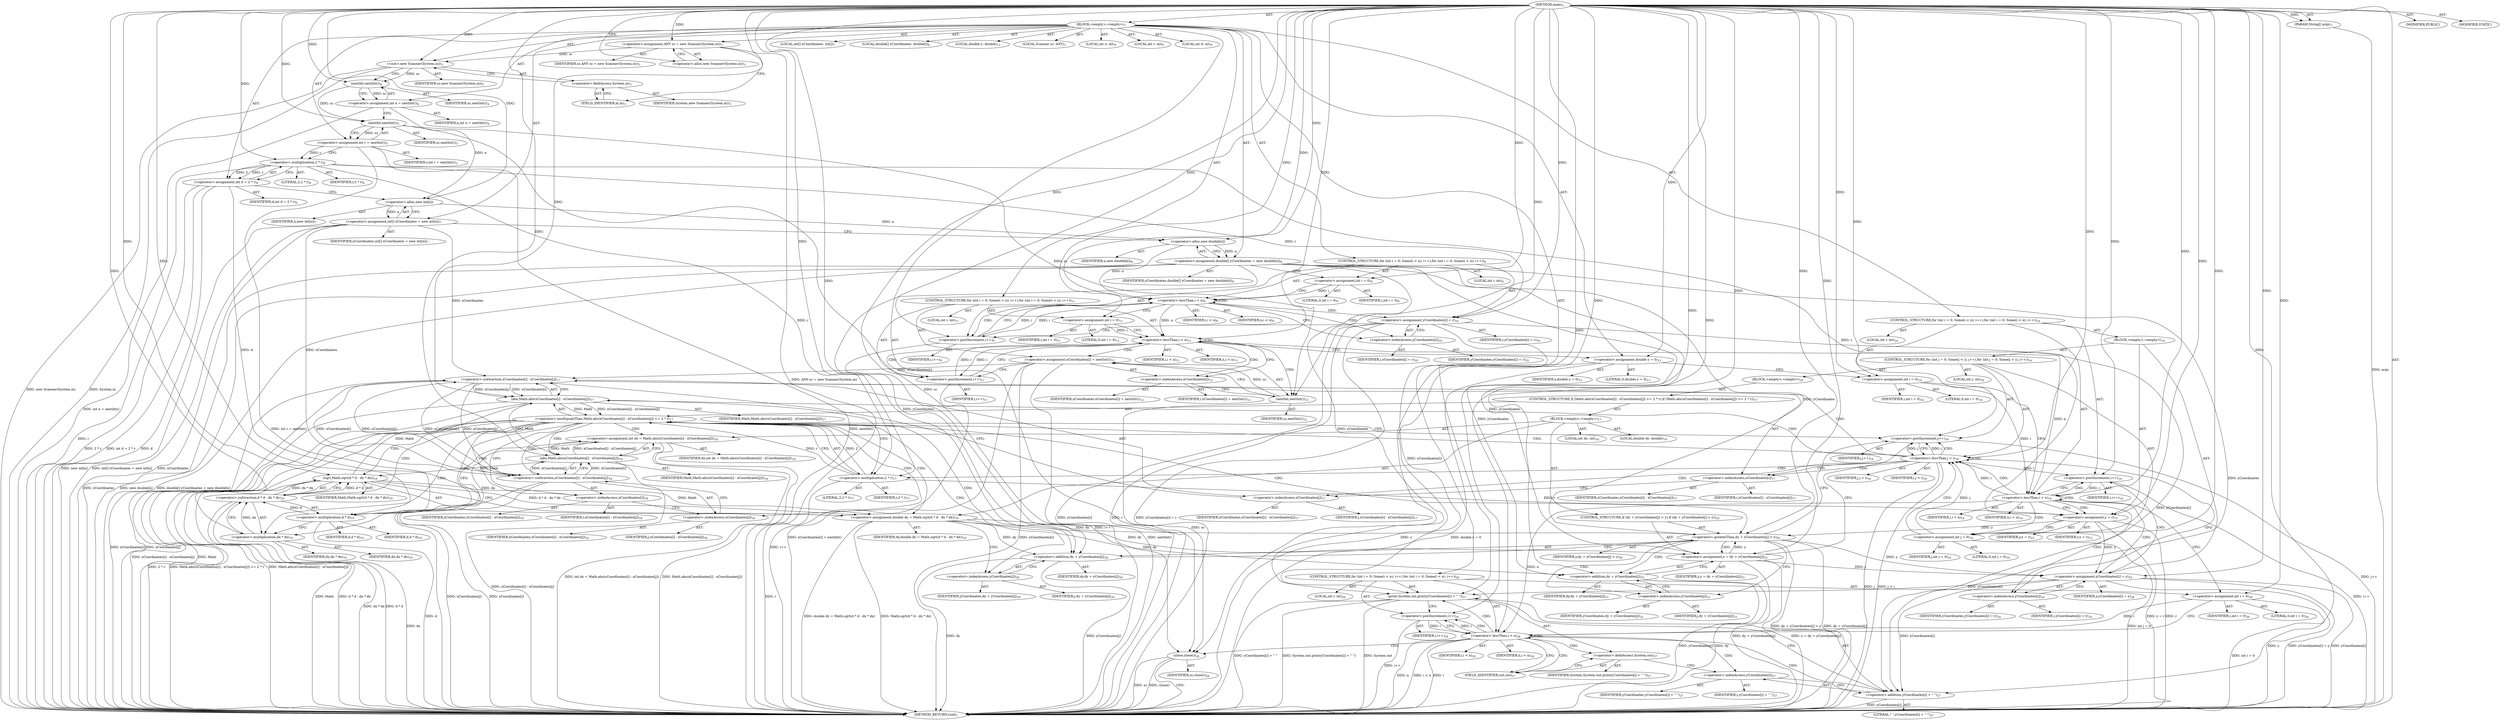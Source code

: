 digraph "main" {  
"19" [label = <(METHOD,main)<SUB>1</SUB>> ]
"20" [label = <(PARAM,String[] args)<SUB>1</SUB>> ]
"21" [label = <(BLOCK,&lt;empty&gt;,&lt;empty&gt;)<SUB>1</SUB>> ]
"4" [label = <(LOCAL,Scanner sc: ANY)<SUB>3</SUB>> ]
"22" [label = <(&lt;operator&gt;.assignment,ANY sc = new Scanner(System.in))<SUB>3</SUB>> ]
"23" [label = <(IDENTIFIER,sc,ANY sc = new Scanner(System.in))<SUB>3</SUB>> ]
"24" [label = <(&lt;operator&gt;.alloc,new Scanner(System.in))<SUB>3</SUB>> ]
"25" [label = <(&lt;init&gt;,new Scanner(System.in))<SUB>3</SUB>> ]
"3" [label = <(IDENTIFIER,sc,new Scanner(System.in))<SUB>3</SUB>> ]
"26" [label = <(&lt;operator&gt;.fieldAccess,System.in)<SUB>3</SUB>> ]
"27" [label = <(IDENTIFIER,System,new Scanner(System.in))<SUB>3</SUB>> ]
"28" [label = <(FIELD_IDENTIFIER,in,in)<SUB>3</SUB>> ]
"29" [label = <(LOCAL,int n: int)<SUB>4</SUB>> ]
"30" [label = <(&lt;operator&gt;.assignment,int n = nextInt())<SUB>4</SUB>> ]
"31" [label = <(IDENTIFIER,n,int n = nextInt())<SUB>4</SUB>> ]
"32" [label = <(nextInt,nextInt())<SUB>4</SUB>> ]
"33" [label = <(IDENTIFIER,sc,nextInt())<SUB>4</SUB>> ]
"34" [label = <(LOCAL,int r: int)<SUB>5</SUB>> ]
"35" [label = <(&lt;operator&gt;.assignment,int r = nextInt())<SUB>5</SUB>> ]
"36" [label = <(IDENTIFIER,r,int r = nextInt())<SUB>5</SUB>> ]
"37" [label = <(nextInt,nextInt())<SUB>5</SUB>> ]
"38" [label = <(IDENTIFIER,sc,nextInt())<SUB>5</SUB>> ]
"39" [label = <(LOCAL,int d: int)<SUB>6</SUB>> ]
"40" [label = <(&lt;operator&gt;.assignment,int d = 2 * r)<SUB>6</SUB>> ]
"41" [label = <(IDENTIFIER,d,int d = 2 * r)<SUB>6</SUB>> ]
"42" [label = <(&lt;operator&gt;.multiplication,2 * r)<SUB>6</SUB>> ]
"43" [label = <(LITERAL,2,2 * r)<SUB>6</SUB>> ]
"44" [label = <(IDENTIFIER,r,2 * r)<SUB>6</SUB>> ]
"45" [label = <(LOCAL,int[] xCoordinates: int[])<SUB>7</SUB>> ]
"46" [label = <(&lt;operator&gt;.assignment,int[] xCoordinates = new int[n])<SUB>7</SUB>> ]
"47" [label = <(IDENTIFIER,xCoordinates,int[] xCoordinates = new int[n])<SUB>7</SUB>> ]
"48" [label = <(&lt;operator&gt;.alloc,new int[n])> ]
"49" [label = <(IDENTIFIER,n,new int[n])<SUB>7</SUB>> ]
"50" [label = <(LOCAL,double[] yCoordinates: double[])<SUB>8</SUB>> ]
"51" [label = <(&lt;operator&gt;.assignment,double[] yCoordinates = new double[n])<SUB>8</SUB>> ]
"52" [label = <(IDENTIFIER,yCoordinates,double[] yCoordinates = new double[n])<SUB>8</SUB>> ]
"53" [label = <(&lt;operator&gt;.alloc,new double[n])> ]
"54" [label = <(IDENTIFIER,n,new double[n])<SUB>8</SUB>> ]
"55" [label = <(CONTROL_STRUCTURE,for (int i = 0; Some(i &lt; n); i++),for (int i = 0; Some(i &lt; n); i++))<SUB>9</SUB>> ]
"56" [label = <(LOCAL,int i: int)<SUB>9</SUB>> ]
"57" [label = <(&lt;operator&gt;.assignment,int i = 0)<SUB>9</SUB>> ]
"58" [label = <(IDENTIFIER,i,int i = 0)<SUB>9</SUB>> ]
"59" [label = <(LITERAL,0,int i = 0)<SUB>9</SUB>> ]
"60" [label = <(&lt;operator&gt;.lessThan,i &lt; n)<SUB>9</SUB>> ]
"61" [label = <(IDENTIFIER,i,i &lt; n)<SUB>9</SUB>> ]
"62" [label = <(IDENTIFIER,n,i &lt; n)<SUB>9</SUB>> ]
"63" [label = <(&lt;operator&gt;.postIncrement,i++)<SUB>9</SUB>> ]
"64" [label = <(IDENTIFIER,i,i++)<SUB>9</SUB>> ]
"65" [label = <(&lt;operator&gt;.assignment,yCoordinates[i] = r)<SUB>10</SUB>> ]
"66" [label = <(&lt;operator&gt;.indexAccess,yCoordinates[i])<SUB>10</SUB>> ]
"67" [label = <(IDENTIFIER,yCoordinates,yCoordinates[i] = r)<SUB>10</SUB>> ]
"68" [label = <(IDENTIFIER,i,yCoordinates[i] = r)<SUB>10</SUB>> ]
"69" [label = <(IDENTIFIER,r,yCoordinates[i] = r)<SUB>10</SUB>> ]
"70" [label = <(CONTROL_STRUCTURE,for (int i = 0; Some(i &lt; n); i++),for (int i = 0; Some(i &lt; n); i++))<SUB>11</SUB>> ]
"71" [label = <(LOCAL,int i: int)<SUB>11</SUB>> ]
"72" [label = <(&lt;operator&gt;.assignment,int i = 0)<SUB>11</SUB>> ]
"73" [label = <(IDENTIFIER,i,int i = 0)<SUB>11</SUB>> ]
"74" [label = <(LITERAL,0,int i = 0)<SUB>11</SUB>> ]
"75" [label = <(&lt;operator&gt;.lessThan,i &lt; n)<SUB>11</SUB>> ]
"76" [label = <(IDENTIFIER,i,i &lt; n)<SUB>11</SUB>> ]
"77" [label = <(IDENTIFIER,n,i &lt; n)<SUB>11</SUB>> ]
"78" [label = <(&lt;operator&gt;.postIncrement,i++)<SUB>11</SUB>> ]
"79" [label = <(IDENTIFIER,i,i++)<SUB>11</SUB>> ]
"80" [label = <(&lt;operator&gt;.assignment,xCoordinates[i] = nextInt())<SUB>12</SUB>> ]
"81" [label = <(&lt;operator&gt;.indexAccess,xCoordinates[i])<SUB>12</SUB>> ]
"82" [label = <(IDENTIFIER,xCoordinates,xCoordinates[i] = nextInt())<SUB>12</SUB>> ]
"83" [label = <(IDENTIFIER,i,xCoordinates[i] = nextInt())<SUB>12</SUB>> ]
"84" [label = <(nextInt,nextInt())<SUB>12</SUB>> ]
"85" [label = <(IDENTIFIER,sc,nextInt())<SUB>12</SUB>> ]
"86" [label = <(LOCAL,double y: double)<SUB>13</SUB>> ]
"87" [label = <(&lt;operator&gt;.assignment,double y = 0)<SUB>13</SUB>> ]
"88" [label = <(IDENTIFIER,y,double y = 0)<SUB>13</SUB>> ]
"89" [label = <(LITERAL,0,double y = 0)<SUB>13</SUB>> ]
"90" [label = <(CONTROL_STRUCTURE,for (int i = 0; Some(i &lt; n); i++),for (int i = 0; Some(i &lt; n); i++))<SUB>14</SUB>> ]
"91" [label = <(LOCAL,int i: int)<SUB>14</SUB>> ]
"92" [label = <(&lt;operator&gt;.assignment,int i = 0)<SUB>14</SUB>> ]
"93" [label = <(IDENTIFIER,i,int i = 0)<SUB>14</SUB>> ]
"94" [label = <(LITERAL,0,int i = 0)<SUB>14</SUB>> ]
"95" [label = <(&lt;operator&gt;.lessThan,i &lt; n)<SUB>14</SUB>> ]
"96" [label = <(IDENTIFIER,i,i &lt; n)<SUB>14</SUB>> ]
"97" [label = <(IDENTIFIER,n,i &lt; n)<SUB>14</SUB>> ]
"98" [label = <(&lt;operator&gt;.postIncrement,i++)<SUB>14</SUB>> ]
"99" [label = <(IDENTIFIER,i,i++)<SUB>14</SUB>> ]
"100" [label = <(BLOCK,&lt;empty&gt;,&lt;empty&gt;)<SUB>14</SUB>> ]
"101" [label = <(&lt;operator&gt;.assignment,y = r)<SUB>15</SUB>> ]
"102" [label = <(IDENTIFIER,y,y = r)<SUB>15</SUB>> ]
"103" [label = <(IDENTIFIER,r,y = r)<SUB>15</SUB>> ]
"104" [label = <(CONTROL_STRUCTURE,for (int j = 0; Some(j &lt; i); j++),for (int j = 0; Some(j &lt; i); j++))<SUB>16</SUB>> ]
"105" [label = <(LOCAL,int j: int)<SUB>16</SUB>> ]
"106" [label = <(&lt;operator&gt;.assignment,int j = 0)<SUB>16</SUB>> ]
"107" [label = <(IDENTIFIER,j,int j = 0)<SUB>16</SUB>> ]
"108" [label = <(LITERAL,0,int j = 0)<SUB>16</SUB>> ]
"109" [label = <(&lt;operator&gt;.lessThan,j &lt; i)<SUB>16</SUB>> ]
"110" [label = <(IDENTIFIER,j,j &lt; i)<SUB>16</SUB>> ]
"111" [label = <(IDENTIFIER,i,j &lt; i)<SUB>16</SUB>> ]
"112" [label = <(&lt;operator&gt;.postIncrement,j++)<SUB>16</SUB>> ]
"113" [label = <(IDENTIFIER,j,j++)<SUB>16</SUB>> ]
"114" [label = <(BLOCK,&lt;empty&gt;,&lt;empty&gt;)<SUB>16</SUB>> ]
"115" [label = <(CONTROL_STRUCTURE,if (Math.abs(xCoordinates[i] - xCoordinates[j]) &lt;= 2 * r),if (Math.abs(xCoordinates[i] - xCoordinates[j]) &lt;= 2 * r))<SUB>17</SUB>> ]
"116" [label = <(&lt;operator&gt;.lessEqualsThan,Math.abs(xCoordinates[i] - xCoordinates[j]) &lt;= 2 * r)<SUB>17</SUB>> ]
"117" [label = <(abs,Math.abs(xCoordinates[i] - xCoordinates[j]))<SUB>17</SUB>> ]
"118" [label = <(IDENTIFIER,Math,Math.abs(xCoordinates[i] - xCoordinates[j]))<SUB>17</SUB>> ]
"119" [label = <(&lt;operator&gt;.subtraction,xCoordinates[i] - xCoordinates[j])<SUB>17</SUB>> ]
"120" [label = <(&lt;operator&gt;.indexAccess,xCoordinates[i])<SUB>17</SUB>> ]
"121" [label = <(IDENTIFIER,xCoordinates,xCoordinates[i] - xCoordinates[j])<SUB>17</SUB>> ]
"122" [label = <(IDENTIFIER,i,xCoordinates[i] - xCoordinates[j])<SUB>17</SUB>> ]
"123" [label = <(&lt;operator&gt;.indexAccess,xCoordinates[j])<SUB>17</SUB>> ]
"124" [label = <(IDENTIFIER,xCoordinates,xCoordinates[i] - xCoordinates[j])<SUB>17</SUB>> ]
"125" [label = <(IDENTIFIER,j,xCoordinates[i] - xCoordinates[j])<SUB>17</SUB>> ]
"126" [label = <(&lt;operator&gt;.multiplication,2 * r)<SUB>17</SUB>> ]
"127" [label = <(LITERAL,2,2 * r)<SUB>17</SUB>> ]
"128" [label = <(IDENTIFIER,r,2 * r)<SUB>17</SUB>> ]
"129" [label = <(BLOCK,&lt;empty&gt;,&lt;empty&gt;)<SUB>17</SUB>> ]
"130" [label = <(LOCAL,int dx: int)<SUB>18</SUB>> ]
"131" [label = <(&lt;operator&gt;.assignment,int dx = Math.abs(xCoordinates[i] - xCoordinates[j]))<SUB>18</SUB>> ]
"132" [label = <(IDENTIFIER,dx,int dx = Math.abs(xCoordinates[i] - xCoordinates[j]))<SUB>18</SUB>> ]
"133" [label = <(abs,Math.abs(xCoordinates[i] - xCoordinates[j]))<SUB>18</SUB>> ]
"134" [label = <(IDENTIFIER,Math,Math.abs(xCoordinates[i] - xCoordinates[j]))<SUB>18</SUB>> ]
"135" [label = <(&lt;operator&gt;.subtraction,xCoordinates[i] - xCoordinates[j])<SUB>18</SUB>> ]
"136" [label = <(&lt;operator&gt;.indexAccess,xCoordinates[i])<SUB>18</SUB>> ]
"137" [label = <(IDENTIFIER,xCoordinates,xCoordinates[i] - xCoordinates[j])<SUB>18</SUB>> ]
"138" [label = <(IDENTIFIER,i,xCoordinates[i] - xCoordinates[j])<SUB>18</SUB>> ]
"139" [label = <(&lt;operator&gt;.indexAccess,xCoordinates[j])<SUB>18</SUB>> ]
"140" [label = <(IDENTIFIER,xCoordinates,xCoordinates[i] - xCoordinates[j])<SUB>18</SUB>> ]
"141" [label = <(IDENTIFIER,j,xCoordinates[i] - xCoordinates[j])<SUB>18</SUB>> ]
"142" [label = <(LOCAL,double dy: double)<SUB>19</SUB>> ]
"143" [label = <(&lt;operator&gt;.assignment,double dy = Math.sqrt(d * d - dx * dx))<SUB>19</SUB>> ]
"144" [label = <(IDENTIFIER,dy,double dy = Math.sqrt(d * d - dx * dx))<SUB>19</SUB>> ]
"145" [label = <(sqrt,Math.sqrt(d * d - dx * dx))<SUB>19</SUB>> ]
"146" [label = <(IDENTIFIER,Math,Math.sqrt(d * d - dx * dx))<SUB>19</SUB>> ]
"147" [label = <(&lt;operator&gt;.subtraction,d * d - dx * dx)<SUB>19</SUB>> ]
"148" [label = <(&lt;operator&gt;.multiplication,d * d)<SUB>19</SUB>> ]
"149" [label = <(IDENTIFIER,d,d * d)<SUB>19</SUB>> ]
"150" [label = <(IDENTIFIER,d,d * d)<SUB>19</SUB>> ]
"151" [label = <(&lt;operator&gt;.multiplication,dx * dx)<SUB>19</SUB>> ]
"152" [label = <(IDENTIFIER,dx,dx * dx)<SUB>19</SUB>> ]
"153" [label = <(IDENTIFIER,dx,dx * dx)<SUB>19</SUB>> ]
"154" [label = <(CONTROL_STRUCTURE,if (dy + yCoordinates[j] &gt; y),if (dy + yCoordinates[j] &gt; y))<SUB>20</SUB>> ]
"155" [label = <(&lt;operator&gt;.greaterThan,dy + yCoordinates[j] &gt; y)<SUB>20</SUB>> ]
"156" [label = <(&lt;operator&gt;.addition,dy + yCoordinates[j])<SUB>20</SUB>> ]
"157" [label = <(IDENTIFIER,dy,dy + yCoordinates[j])<SUB>20</SUB>> ]
"158" [label = <(&lt;operator&gt;.indexAccess,yCoordinates[j])<SUB>20</SUB>> ]
"159" [label = <(IDENTIFIER,yCoordinates,dy + yCoordinates[j])<SUB>20</SUB>> ]
"160" [label = <(IDENTIFIER,j,dy + yCoordinates[j])<SUB>20</SUB>> ]
"161" [label = <(IDENTIFIER,y,dy + yCoordinates[j] &gt; y)<SUB>20</SUB>> ]
"162" [label = <(&lt;operator&gt;.assignment,y = dy + yCoordinates[j])<SUB>21</SUB>> ]
"163" [label = <(IDENTIFIER,y,y = dy + yCoordinates[j])<SUB>21</SUB>> ]
"164" [label = <(&lt;operator&gt;.addition,dy + yCoordinates[j])<SUB>21</SUB>> ]
"165" [label = <(IDENTIFIER,dy,dy + yCoordinates[j])<SUB>21</SUB>> ]
"166" [label = <(&lt;operator&gt;.indexAccess,yCoordinates[j])<SUB>21</SUB>> ]
"167" [label = <(IDENTIFIER,yCoordinates,dy + yCoordinates[j])<SUB>21</SUB>> ]
"168" [label = <(IDENTIFIER,j,dy + yCoordinates[j])<SUB>21</SUB>> ]
"169" [label = <(&lt;operator&gt;.assignment,yCoordinates[i] = y)<SUB>24</SUB>> ]
"170" [label = <(&lt;operator&gt;.indexAccess,yCoordinates[i])<SUB>24</SUB>> ]
"171" [label = <(IDENTIFIER,yCoordinates,yCoordinates[i] = y)<SUB>24</SUB>> ]
"172" [label = <(IDENTIFIER,i,yCoordinates[i] = y)<SUB>24</SUB>> ]
"173" [label = <(IDENTIFIER,y,yCoordinates[i] = y)<SUB>24</SUB>> ]
"174" [label = <(CONTROL_STRUCTURE,for (int i = 0; Some(i &lt; n); i++),for (int i = 0; Some(i &lt; n); i++))<SUB>26</SUB>> ]
"175" [label = <(LOCAL,int i: int)<SUB>26</SUB>> ]
"176" [label = <(&lt;operator&gt;.assignment,int i = 0)<SUB>26</SUB>> ]
"177" [label = <(IDENTIFIER,i,int i = 0)<SUB>26</SUB>> ]
"178" [label = <(LITERAL,0,int i = 0)<SUB>26</SUB>> ]
"179" [label = <(&lt;operator&gt;.lessThan,i &lt; n)<SUB>26</SUB>> ]
"180" [label = <(IDENTIFIER,i,i &lt; n)<SUB>26</SUB>> ]
"181" [label = <(IDENTIFIER,n,i &lt; n)<SUB>26</SUB>> ]
"182" [label = <(&lt;operator&gt;.postIncrement,i++)<SUB>26</SUB>> ]
"183" [label = <(IDENTIFIER,i,i++)<SUB>26</SUB>> ]
"184" [label = <(print,System.out.print(yCoordinates[i] + &quot; &quot;))<SUB>27</SUB>> ]
"185" [label = <(&lt;operator&gt;.fieldAccess,System.out)<SUB>27</SUB>> ]
"186" [label = <(IDENTIFIER,System,System.out.print(yCoordinates[i] + &quot; &quot;))<SUB>27</SUB>> ]
"187" [label = <(FIELD_IDENTIFIER,out,out)<SUB>27</SUB>> ]
"188" [label = <(&lt;operator&gt;.addition,yCoordinates[i] + &quot; &quot;)<SUB>27</SUB>> ]
"189" [label = <(&lt;operator&gt;.indexAccess,yCoordinates[i])<SUB>27</SUB>> ]
"190" [label = <(IDENTIFIER,yCoordinates,yCoordinates[i] + &quot; &quot;)<SUB>27</SUB>> ]
"191" [label = <(IDENTIFIER,i,yCoordinates[i] + &quot; &quot;)<SUB>27</SUB>> ]
"192" [label = <(LITERAL,&quot; &quot;,yCoordinates[i] + &quot; &quot;)<SUB>27</SUB>> ]
"193" [label = <(close,close())<SUB>28</SUB>> ]
"194" [label = <(IDENTIFIER,sc,close())<SUB>28</SUB>> ]
"195" [label = <(MODIFIER,PUBLIC)> ]
"196" [label = <(MODIFIER,STATIC)> ]
"197" [label = <(METHOD_RETURN,void)<SUB>1</SUB>> ]
  "19" -> "20"  [ label = "AST: "] 
  "19" -> "21"  [ label = "AST: "] 
  "19" -> "195"  [ label = "AST: "] 
  "19" -> "196"  [ label = "AST: "] 
  "19" -> "197"  [ label = "AST: "] 
  "21" -> "4"  [ label = "AST: "] 
  "21" -> "22"  [ label = "AST: "] 
  "21" -> "25"  [ label = "AST: "] 
  "21" -> "29"  [ label = "AST: "] 
  "21" -> "30"  [ label = "AST: "] 
  "21" -> "34"  [ label = "AST: "] 
  "21" -> "35"  [ label = "AST: "] 
  "21" -> "39"  [ label = "AST: "] 
  "21" -> "40"  [ label = "AST: "] 
  "21" -> "45"  [ label = "AST: "] 
  "21" -> "46"  [ label = "AST: "] 
  "21" -> "50"  [ label = "AST: "] 
  "21" -> "51"  [ label = "AST: "] 
  "21" -> "55"  [ label = "AST: "] 
  "21" -> "70"  [ label = "AST: "] 
  "21" -> "86"  [ label = "AST: "] 
  "21" -> "87"  [ label = "AST: "] 
  "21" -> "90"  [ label = "AST: "] 
  "21" -> "174"  [ label = "AST: "] 
  "21" -> "193"  [ label = "AST: "] 
  "22" -> "23"  [ label = "AST: "] 
  "22" -> "24"  [ label = "AST: "] 
  "25" -> "3"  [ label = "AST: "] 
  "25" -> "26"  [ label = "AST: "] 
  "26" -> "27"  [ label = "AST: "] 
  "26" -> "28"  [ label = "AST: "] 
  "30" -> "31"  [ label = "AST: "] 
  "30" -> "32"  [ label = "AST: "] 
  "32" -> "33"  [ label = "AST: "] 
  "35" -> "36"  [ label = "AST: "] 
  "35" -> "37"  [ label = "AST: "] 
  "37" -> "38"  [ label = "AST: "] 
  "40" -> "41"  [ label = "AST: "] 
  "40" -> "42"  [ label = "AST: "] 
  "42" -> "43"  [ label = "AST: "] 
  "42" -> "44"  [ label = "AST: "] 
  "46" -> "47"  [ label = "AST: "] 
  "46" -> "48"  [ label = "AST: "] 
  "48" -> "49"  [ label = "AST: "] 
  "51" -> "52"  [ label = "AST: "] 
  "51" -> "53"  [ label = "AST: "] 
  "53" -> "54"  [ label = "AST: "] 
  "55" -> "56"  [ label = "AST: "] 
  "55" -> "57"  [ label = "AST: "] 
  "55" -> "60"  [ label = "AST: "] 
  "55" -> "63"  [ label = "AST: "] 
  "55" -> "65"  [ label = "AST: "] 
  "57" -> "58"  [ label = "AST: "] 
  "57" -> "59"  [ label = "AST: "] 
  "60" -> "61"  [ label = "AST: "] 
  "60" -> "62"  [ label = "AST: "] 
  "63" -> "64"  [ label = "AST: "] 
  "65" -> "66"  [ label = "AST: "] 
  "65" -> "69"  [ label = "AST: "] 
  "66" -> "67"  [ label = "AST: "] 
  "66" -> "68"  [ label = "AST: "] 
  "70" -> "71"  [ label = "AST: "] 
  "70" -> "72"  [ label = "AST: "] 
  "70" -> "75"  [ label = "AST: "] 
  "70" -> "78"  [ label = "AST: "] 
  "70" -> "80"  [ label = "AST: "] 
  "72" -> "73"  [ label = "AST: "] 
  "72" -> "74"  [ label = "AST: "] 
  "75" -> "76"  [ label = "AST: "] 
  "75" -> "77"  [ label = "AST: "] 
  "78" -> "79"  [ label = "AST: "] 
  "80" -> "81"  [ label = "AST: "] 
  "80" -> "84"  [ label = "AST: "] 
  "81" -> "82"  [ label = "AST: "] 
  "81" -> "83"  [ label = "AST: "] 
  "84" -> "85"  [ label = "AST: "] 
  "87" -> "88"  [ label = "AST: "] 
  "87" -> "89"  [ label = "AST: "] 
  "90" -> "91"  [ label = "AST: "] 
  "90" -> "92"  [ label = "AST: "] 
  "90" -> "95"  [ label = "AST: "] 
  "90" -> "98"  [ label = "AST: "] 
  "90" -> "100"  [ label = "AST: "] 
  "92" -> "93"  [ label = "AST: "] 
  "92" -> "94"  [ label = "AST: "] 
  "95" -> "96"  [ label = "AST: "] 
  "95" -> "97"  [ label = "AST: "] 
  "98" -> "99"  [ label = "AST: "] 
  "100" -> "101"  [ label = "AST: "] 
  "100" -> "104"  [ label = "AST: "] 
  "100" -> "169"  [ label = "AST: "] 
  "101" -> "102"  [ label = "AST: "] 
  "101" -> "103"  [ label = "AST: "] 
  "104" -> "105"  [ label = "AST: "] 
  "104" -> "106"  [ label = "AST: "] 
  "104" -> "109"  [ label = "AST: "] 
  "104" -> "112"  [ label = "AST: "] 
  "104" -> "114"  [ label = "AST: "] 
  "106" -> "107"  [ label = "AST: "] 
  "106" -> "108"  [ label = "AST: "] 
  "109" -> "110"  [ label = "AST: "] 
  "109" -> "111"  [ label = "AST: "] 
  "112" -> "113"  [ label = "AST: "] 
  "114" -> "115"  [ label = "AST: "] 
  "115" -> "116"  [ label = "AST: "] 
  "115" -> "129"  [ label = "AST: "] 
  "116" -> "117"  [ label = "AST: "] 
  "116" -> "126"  [ label = "AST: "] 
  "117" -> "118"  [ label = "AST: "] 
  "117" -> "119"  [ label = "AST: "] 
  "119" -> "120"  [ label = "AST: "] 
  "119" -> "123"  [ label = "AST: "] 
  "120" -> "121"  [ label = "AST: "] 
  "120" -> "122"  [ label = "AST: "] 
  "123" -> "124"  [ label = "AST: "] 
  "123" -> "125"  [ label = "AST: "] 
  "126" -> "127"  [ label = "AST: "] 
  "126" -> "128"  [ label = "AST: "] 
  "129" -> "130"  [ label = "AST: "] 
  "129" -> "131"  [ label = "AST: "] 
  "129" -> "142"  [ label = "AST: "] 
  "129" -> "143"  [ label = "AST: "] 
  "129" -> "154"  [ label = "AST: "] 
  "131" -> "132"  [ label = "AST: "] 
  "131" -> "133"  [ label = "AST: "] 
  "133" -> "134"  [ label = "AST: "] 
  "133" -> "135"  [ label = "AST: "] 
  "135" -> "136"  [ label = "AST: "] 
  "135" -> "139"  [ label = "AST: "] 
  "136" -> "137"  [ label = "AST: "] 
  "136" -> "138"  [ label = "AST: "] 
  "139" -> "140"  [ label = "AST: "] 
  "139" -> "141"  [ label = "AST: "] 
  "143" -> "144"  [ label = "AST: "] 
  "143" -> "145"  [ label = "AST: "] 
  "145" -> "146"  [ label = "AST: "] 
  "145" -> "147"  [ label = "AST: "] 
  "147" -> "148"  [ label = "AST: "] 
  "147" -> "151"  [ label = "AST: "] 
  "148" -> "149"  [ label = "AST: "] 
  "148" -> "150"  [ label = "AST: "] 
  "151" -> "152"  [ label = "AST: "] 
  "151" -> "153"  [ label = "AST: "] 
  "154" -> "155"  [ label = "AST: "] 
  "154" -> "162"  [ label = "AST: "] 
  "155" -> "156"  [ label = "AST: "] 
  "155" -> "161"  [ label = "AST: "] 
  "156" -> "157"  [ label = "AST: "] 
  "156" -> "158"  [ label = "AST: "] 
  "158" -> "159"  [ label = "AST: "] 
  "158" -> "160"  [ label = "AST: "] 
  "162" -> "163"  [ label = "AST: "] 
  "162" -> "164"  [ label = "AST: "] 
  "164" -> "165"  [ label = "AST: "] 
  "164" -> "166"  [ label = "AST: "] 
  "166" -> "167"  [ label = "AST: "] 
  "166" -> "168"  [ label = "AST: "] 
  "169" -> "170"  [ label = "AST: "] 
  "169" -> "173"  [ label = "AST: "] 
  "170" -> "171"  [ label = "AST: "] 
  "170" -> "172"  [ label = "AST: "] 
  "174" -> "175"  [ label = "AST: "] 
  "174" -> "176"  [ label = "AST: "] 
  "174" -> "179"  [ label = "AST: "] 
  "174" -> "182"  [ label = "AST: "] 
  "174" -> "184"  [ label = "AST: "] 
  "176" -> "177"  [ label = "AST: "] 
  "176" -> "178"  [ label = "AST: "] 
  "179" -> "180"  [ label = "AST: "] 
  "179" -> "181"  [ label = "AST: "] 
  "182" -> "183"  [ label = "AST: "] 
  "184" -> "185"  [ label = "AST: "] 
  "184" -> "188"  [ label = "AST: "] 
  "185" -> "186"  [ label = "AST: "] 
  "185" -> "187"  [ label = "AST: "] 
  "188" -> "189"  [ label = "AST: "] 
  "188" -> "192"  [ label = "AST: "] 
  "189" -> "190"  [ label = "AST: "] 
  "189" -> "191"  [ label = "AST: "] 
  "193" -> "194"  [ label = "AST: "] 
  "22" -> "28"  [ label = "CFG: "] 
  "25" -> "32"  [ label = "CFG: "] 
  "30" -> "37"  [ label = "CFG: "] 
  "35" -> "42"  [ label = "CFG: "] 
  "40" -> "48"  [ label = "CFG: "] 
  "46" -> "53"  [ label = "CFG: "] 
  "51" -> "57"  [ label = "CFG: "] 
  "87" -> "92"  [ label = "CFG: "] 
  "193" -> "197"  [ label = "CFG: "] 
  "24" -> "22"  [ label = "CFG: "] 
  "26" -> "25"  [ label = "CFG: "] 
  "32" -> "30"  [ label = "CFG: "] 
  "37" -> "35"  [ label = "CFG: "] 
  "42" -> "40"  [ label = "CFG: "] 
  "48" -> "46"  [ label = "CFG: "] 
  "53" -> "51"  [ label = "CFG: "] 
  "57" -> "60"  [ label = "CFG: "] 
  "60" -> "66"  [ label = "CFG: "] 
  "60" -> "72"  [ label = "CFG: "] 
  "63" -> "60"  [ label = "CFG: "] 
  "65" -> "63"  [ label = "CFG: "] 
  "72" -> "75"  [ label = "CFG: "] 
  "75" -> "81"  [ label = "CFG: "] 
  "75" -> "87"  [ label = "CFG: "] 
  "78" -> "75"  [ label = "CFG: "] 
  "80" -> "78"  [ label = "CFG: "] 
  "92" -> "95"  [ label = "CFG: "] 
  "95" -> "101"  [ label = "CFG: "] 
  "95" -> "176"  [ label = "CFG: "] 
  "98" -> "95"  [ label = "CFG: "] 
  "176" -> "179"  [ label = "CFG: "] 
  "179" -> "187"  [ label = "CFG: "] 
  "179" -> "193"  [ label = "CFG: "] 
  "182" -> "179"  [ label = "CFG: "] 
  "184" -> "182"  [ label = "CFG: "] 
  "28" -> "26"  [ label = "CFG: "] 
  "66" -> "65"  [ label = "CFG: "] 
  "81" -> "84"  [ label = "CFG: "] 
  "84" -> "80"  [ label = "CFG: "] 
  "101" -> "106"  [ label = "CFG: "] 
  "169" -> "98"  [ label = "CFG: "] 
  "185" -> "189"  [ label = "CFG: "] 
  "188" -> "184"  [ label = "CFG: "] 
  "106" -> "109"  [ label = "CFG: "] 
  "109" -> "120"  [ label = "CFG: "] 
  "109" -> "170"  [ label = "CFG: "] 
  "112" -> "109"  [ label = "CFG: "] 
  "170" -> "169"  [ label = "CFG: "] 
  "187" -> "185"  [ label = "CFG: "] 
  "189" -> "188"  [ label = "CFG: "] 
  "116" -> "136"  [ label = "CFG: "] 
  "116" -> "112"  [ label = "CFG: "] 
  "117" -> "126"  [ label = "CFG: "] 
  "126" -> "116"  [ label = "CFG: "] 
  "131" -> "148"  [ label = "CFG: "] 
  "143" -> "158"  [ label = "CFG: "] 
  "119" -> "117"  [ label = "CFG: "] 
  "133" -> "131"  [ label = "CFG: "] 
  "145" -> "143"  [ label = "CFG: "] 
  "155" -> "166"  [ label = "CFG: "] 
  "155" -> "112"  [ label = "CFG: "] 
  "162" -> "112"  [ label = "CFG: "] 
  "120" -> "123"  [ label = "CFG: "] 
  "123" -> "119"  [ label = "CFG: "] 
  "135" -> "133"  [ label = "CFG: "] 
  "147" -> "145"  [ label = "CFG: "] 
  "156" -> "155"  [ label = "CFG: "] 
  "164" -> "162"  [ label = "CFG: "] 
  "136" -> "139"  [ label = "CFG: "] 
  "139" -> "135"  [ label = "CFG: "] 
  "148" -> "151"  [ label = "CFG: "] 
  "151" -> "147"  [ label = "CFG: "] 
  "158" -> "156"  [ label = "CFG: "] 
  "166" -> "164"  [ label = "CFG: "] 
  "19" -> "24"  [ label = "CFG: "] 
  "20" -> "197"  [ label = "DDG: args"] 
  "22" -> "197"  [ label = "DDG: ANY sc = new Scanner(System.in)"] 
  "25" -> "197"  [ label = "DDG: System.in"] 
  "25" -> "197"  [ label = "DDG: new Scanner(System.in)"] 
  "30" -> "197"  [ label = "DDG: int n = nextInt()"] 
  "35" -> "197"  [ label = "DDG: nextInt()"] 
  "35" -> "197"  [ label = "DDG: int r = nextInt()"] 
  "40" -> "197"  [ label = "DDG: d"] 
  "42" -> "197"  [ label = "DDG: r"] 
  "40" -> "197"  [ label = "DDG: 2 * r"] 
  "40" -> "197"  [ label = "DDG: int d = 2 * r"] 
  "46" -> "197"  [ label = "DDG: xCoordinates"] 
  "46" -> "197"  [ label = "DDG: new int[n]"] 
  "46" -> "197"  [ label = "DDG: int[] xCoordinates = new int[n]"] 
  "51" -> "197"  [ label = "DDG: yCoordinates"] 
  "51" -> "197"  [ label = "DDG: new double[n]"] 
  "51" -> "197"  [ label = "DDG: double[] yCoordinates = new double[n]"] 
  "87" -> "197"  [ label = "DDG: y"] 
  "87" -> "197"  [ label = "DDG: double y = 0"] 
  "176" -> "197"  [ label = "DDG: int i = 0"] 
  "179" -> "197"  [ label = "DDG: i"] 
  "179" -> "197"  [ label = "DDG: n"] 
  "179" -> "197"  [ label = "DDG: i &lt; n"] 
  "193" -> "197"  [ label = "DDG: sc"] 
  "193" -> "197"  [ label = "DDG: close()"] 
  "184" -> "197"  [ label = "DDG: System.out"] 
  "188" -> "197"  [ label = "DDG: yCoordinates[i]"] 
  "184" -> "197"  [ label = "DDG: yCoordinates[i] + &quot; &quot;"] 
  "184" -> "197"  [ label = "DDG: System.out.print(yCoordinates[i] + &quot; &quot;)"] 
  "182" -> "197"  [ label = "DDG: i++"] 
  "101" -> "197"  [ label = "DDG: r"] 
  "101" -> "197"  [ label = "DDG: y = r"] 
  "106" -> "197"  [ label = "DDG: int j = 0"] 
  "109" -> "197"  [ label = "DDG: j"] 
  "109" -> "197"  [ label = "DDG: j &lt; i"] 
  "169" -> "197"  [ label = "DDG: yCoordinates[i]"] 
  "169" -> "197"  [ label = "DDG: y"] 
  "169" -> "197"  [ label = "DDG: yCoordinates[i] = y"] 
  "98" -> "197"  [ label = "DDG: i++"] 
  "117" -> "197"  [ label = "DDG: Math"] 
  "119" -> "197"  [ label = "DDG: xCoordinates[i]"] 
  "119" -> "197"  [ label = "DDG: xCoordinates[j]"] 
  "117" -> "197"  [ label = "DDG: xCoordinates[i] - xCoordinates[j]"] 
  "116" -> "197"  [ label = "DDG: Math.abs(xCoordinates[i] - xCoordinates[j])"] 
  "126" -> "197"  [ label = "DDG: r"] 
  "116" -> "197"  [ label = "DDG: 2 * r"] 
  "116" -> "197"  [ label = "DDG: Math.abs(xCoordinates[i] - xCoordinates[j]) &lt;= 2 * r"] 
  "135" -> "197"  [ label = "DDG: xCoordinates[i]"] 
  "135" -> "197"  [ label = "DDG: xCoordinates[j]"] 
  "133" -> "197"  [ label = "DDG: xCoordinates[i] - xCoordinates[j]"] 
  "131" -> "197"  [ label = "DDG: Math.abs(xCoordinates[i] - xCoordinates[j])"] 
  "131" -> "197"  [ label = "DDG: int dx = Math.abs(xCoordinates[i] - xCoordinates[j])"] 
  "145" -> "197"  [ label = "DDG: Math"] 
  "148" -> "197"  [ label = "DDG: d"] 
  "147" -> "197"  [ label = "DDG: d * d"] 
  "151" -> "197"  [ label = "DDG: dx"] 
  "147" -> "197"  [ label = "DDG: dx * dx"] 
  "145" -> "197"  [ label = "DDG: d * d - dx * dx"] 
  "143" -> "197"  [ label = "DDG: Math.sqrt(d * d - dx * dx)"] 
  "143" -> "197"  [ label = "DDG: double dy = Math.sqrt(d * d - dx * dx)"] 
  "156" -> "197"  [ label = "DDG: dy"] 
  "156" -> "197"  [ label = "DDG: yCoordinates[j]"] 
  "155" -> "197"  [ label = "DDG: dy + yCoordinates[j]"] 
  "155" -> "197"  [ label = "DDG: dy + yCoordinates[j] &gt; y"] 
  "164" -> "197"  [ label = "DDG: dy"] 
  "164" -> "197"  [ label = "DDG: yCoordinates[j]"] 
  "162" -> "197"  [ label = "DDG: dy + yCoordinates[j]"] 
  "162" -> "197"  [ label = "DDG: y = dy + yCoordinates[j]"] 
  "112" -> "197"  [ label = "DDG: j++"] 
  "80" -> "197"  [ label = "DDG: xCoordinates[i]"] 
  "80" -> "197"  [ label = "DDG: nextInt()"] 
  "80" -> "197"  [ label = "DDG: xCoordinates[i] = nextInt()"] 
  "78" -> "197"  [ label = "DDG: i++"] 
  "65" -> "197"  [ label = "DDG: yCoordinates[i]"] 
  "65" -> "197"  [ label = "DDG: r"] 
  "65" -> "197"  [ label = "DDG: yCoordinates[i] = r"] 
  "63" -> "197"  [ label = "DDG: i++"] 
  "19" -> "20"  [ label = "DDG: "] 
  "19" -> "22"  [ label = "DDG: "] 
  "32" -> "30"  [ label = "DDG: sc"] 
  "37" -> "35"  [ label = "DDG: sc"] 
  "42" -> "40"  [ label = "DDG: 2"] 
  "42" -> "40"  [ label = "DDG: r"] 
  "48" -> "46"  [ label = "DDG: n"] 
  "53" -> "51"  [ label = "DDG: n"] 
  "19" -> "87"  [ label = "DDG: "] 
  "22" -> "25"  [ label = "DDG: sc"] 
  "19" -> "25"  [ label = "DDG: "] 
  "19" -> "57"  [ label = "DDG: "] 
  "42" -> "65"  [ label = "DDG: r"] 
  "19" -> "65"  [ label = "DDG: "] 
  "19" -> "72"  [ label = "DDG: "] 
  "84" -> "80"  [ label = "DDG: sc"] 
  "19" -> "92"  [ label = "DDG: "] 
  "19" -> "176"  [ label = "DDG: "] 
  "37" -> "193"  [ label = "DDG: sc"] 
  "84" -> "193"  [ label = "DDG: sc"] 
  "19" -> "193"  [ label = "DDG: "] 
  "25" -> "32"  [ label = "DDG: sc"] 
  "19" -> "32"  [ label = "DDG: "] 
  "32" -> "37"  [ label = "DDG: sc"] 
  "19" -> "37"  [ label = "DDG: "] 
  "19" -> "42"  [ label = "DDG: "] 
  "35" -> "42"  [ label = "DDG: r"] 
  "30" -> "48"  [ label = "DDG: n"] 
  "19" -> "48"  [ label = "DDG: "] 
  "48" -> "53"  [ label = "DDG: n"] 
  "19" -> "53"  [ label = "DDG: "] 
  "57" -> "60"  [ label = "DDG: i"] 
  "63" -> "60"  [ label = "DDG: i"] 
  "19" -> "60"  [ label = "DDG: "] 
  "53" -> "60"  [ label = "DDG: n"] 
  "60" -> "63"  [ label = "DDG: i"] 
  "19" -> "63"  [ label = "DDG: "] 
  "72" -> "75"  [ label = "DDG: i"] 
  "78" -> "75"  [ label = "DDG: i"] 
  "19" -> "75"  [ label = "DDG: "] 
  "60" -> "75"  [ label = "DDG: n"] 
  "75" -> "78"  [ label = "DDG: i"] 
  "19" -> "78"  [ label = "DDG: "] 
  "92" -> "95"  [ label = "DDG: i"] 
  "98" -> "95"  [ label = "DDG: i"] 
  "19" -> "95"  [ label = "DDG: "] 
  "75" -> "95"  [ label = "DDG: n"] 
  "109" -> "98"  [ label = "DDG: i"] 
  "19" -> "98"  [ label = "DDG: "] 
  "42" -> "101"  [ label = "DDG: r"] 
  "126" -> "101"  [ label = "DDG: r"] 
  "19" -> "101"  [ label = "DDG: "] 
  "101" -> "169"  [ label = "DDG: y"] 
  "155" -> "169"  [ label = "DDG: y"] 
  "162" -> "169"  [ label = "DDG: y"] 
  "19" -> "169"  [ label = "DDG: "] 
  "176" -> "179"  [ label = "DDG: i"] 
  "182" -> "179"  [ label = "DDG: i"] 
  "19" -> "179"  [ label = "DDG: "] 
  "95" -> "179"  [ label = "DDG: n"] 
  "179" -> "182"  [ label = "DDG: i"] 
  "19" -> "182"  [ label = "DDG: "] 
  "51" -> "184"  [ label = "DDG: yCoordinates"] 
  "169" -> "184"  [ label = "DDG: yCoordinates[i]"] 
  "65" -> "184"  [ label = "DDG: yCoordinates[i]"] 
  "19" -> "184"  [ label = "DDG: "] 
  "37" -> "84"  [ label = "DDG: sc"] 
  "19" -> "84"  [ label = "DDG: "] 
  "19" -> "106"  [ label = "DDG: "] 
  "51" -> "188"  [ label = "DDG: yCoordinates"] 
  "169" -> "188"  [ label = "DDG: yCoordinates[i]"] 
  "65" -> "188"  [ label = "DDG: yCoordinates[i]"] 
  "19" -> "188"  [ label = "DDG: "] 
  "106" -> "109"  [ label = "DDG: j"] 
  "112" -> "109"  [ label = "DDG: j"] 
  "19" -> "109"  [ label = "DDG: "] 
  "95" -> "109"  [ label = "DDG: i"] 
  "109" -> "112"  [ label = "DDG: j"] 
  "19" -> "112"  [ label = "DDG: "] 
  "117" -> "116"  [ label = "DDG: Math"] 
  "117" -> "116"  [ label = "DDG: xCoordinates[i] - xCoordinates[j]"] 
  "126" -> "116"  [ label = "DDG: 2"] 
  "126" -> "116"  [ label = "DDG: r"] 
  "133" -> "131"  [ label = "DDG: Math"] 
  "133" -> "131"  [ label = "DDG: xCoordinates[i] - xCoordinates[j]"] 
  "145" -> "143"  [ label = "DDG: Math"] 
  "145" -> "143"  [ label = "DDG: d * d - dx * dx"] 
  "145" -> "117"  [ label = "DDG: Math"] 
  "19" -> "117"  [ label = "DDG: "] 
  "119" -> "117"  [ label = "DDG: xCoordinates[i]"] 
  "119" -> "117"  [ label = "DDG: xCoordinates[j]"] 
  "19" -> "126"  [ label = "DDG: "] 
  "42" -> "126"  [ label = "DDG: r"] 
  "19" -> "162"  [ label = "DDG: "] 
  "143" -> "162"  [ label = "DDG: dy"] 
  "51" -> "162"  [ label = "DDG: yCoordinates"] 
  "46" -> "119"  [ label = "DDG: xCoordinates"] 
  "135" -> "119"  [ label = "DDG: xCoordinates[i]"] 
  "80" -> "119"  [ label = "DDG: xCoordinates[i]"] 
  "135" -> "119"  [ label = "DDG: xCoordinates[j]"] 
  "117" -> "133"  [ label = "DDG: Math"] 
  "19" -> "133"  [ label = "DDG: "] 
  "135" -> "133"  [ label = "DDG: xCoordinates[i]"] 
  "135" -> "133"  [ label = "DDG: xCoordinates[j]"] 
  "133" -> "145"  [ label = "DDG: Math"] 
  "19" -> "145"  [ label = "DDG: "] 
  "147" -> "145"  [ label = "DDG: d * d"] 
  "147" -> "145"  [ label = "DDG: dx * dx"] 
  "143" -> "155"  [ label = "DDG: dy"] 
  "19" -> "155"  [ label = "DDG: "] 
  "51" -> "155"  [ label = "DDG: yCoordinates"] 
  "101" -> "155"  [ label = "DDG: y"] 
  "162" -> "155"  [ label = "DDG: y"] 
  "46" -> "135"  [ label = "DDG: xCoordinates"] 
  "119" -> "135"  [ label = "DDG: xCoordinates[i]"] 
  "119" -> "135"  [ label = "DDG: xCoordinates[j]"] 
  "148" -> "147"  [ label = "DDG: d"] 
  "151" -> "147"  [ label = "DDG: dx"] 
  "143" -> "156"  [ label = "DDG: dy"] 
  "19" -> "156"  [ label = "DDG: "] 
  "51" -> "156"  [ label = "DDG: yCoordinates"] 
  "19" -> "164"  [ label = "DDG: "] 
  "143" -> "164"  [ label = "DDG: dy"] 
  "51" -> "164"  [ label = "DDG: yCoordinates"] 
  "40" -> "148"  [ label = "DDG: d"] 
  "19" -> "148"  [ label = "DDG: "] 
  "131" -> "151"  [ label = "DDG: dx"] 
  "19" -> "151"  [ label = "DDG: "] 
  "60" -> "60"  [ label = "CDG: "] 
  "60" -> "66"  [ label = "CDG: "] 
  "60" -> "65"  [ label = "CDG: "] 
  "60" -> "63"  [ label = "CDG: "] 
  "75" -> "75"  [ label = "CDG: "] 
  "75" -> "81"  [ label = "CDG: "] 
  "75" -> "84"  [ label = "CDG: "] 
  "75" -> "80"  [ label = "CDG: "] 
  "75" -> "78"  [ label = "CDG: "] 
  "95" -> "98"  [ label = "CDG: "] 
  "95" -> "169"  [ label = "CDG: "] 
  "95" -> "95"  [ label = "CDG: "] 
  "95" -> "170"  [ label = "CDG: "] 
  "95" -> "101"  [ label = "CDG: "] 
  "95" -> "106"  [ label = "CDG: "] 
  "95" -> "109"  [ label = "CDG: "] 
  "179" -> "188"  [ label = "CDG: "] 
  "179" -> "179"  [ label = "CDG: "] 
  "179" -> "185"  [ label = "CDG: "] 
  "179" -> "189"  [ label = "CDG: "] 
  "179" -> "187"  [ label = "CDG: "] 
  "179" -> "184"  [ label = "CDG: "] 
  "179" -> "182"  [ label = "CDG: "] 
  "109" -> "120"  [ label = "CDG: "] 
  "109" -> "119"  [ label = "CDG: "] 
  "109" -> "112"  [ label = "CDG: "] 
  "109" -> "116"  [ label = "CDG: "] 
  "109" -> "123"  [ label = "CDG: "] 
  "109" -> "126"  [ label = "CDG: "] 
  "109" -> "117"  [ label = "CDG: "] 
  "109" -> "109"  [ label = "CDG: "] 
  "116" -> "136"  [ label = "CDG: "] 
  "116" -> "145"  [ label = "CDG: "] 
  "116" -> "131"  [ label = "CDG: "] 
  "116" -> "151"  [ label = "CDG: "] 
  "116" -> "148"  [ label = "CDG: "] 
  "116" -> "155"  [ label = "CDG: "] 
  "116" -> "139"  [ label = "CDG: "] 
  "116" -> "158"  [ label = "CDG: "] 
  "116" -> "143"  [ label = "CDG: "] 
  "116" -> "147"  [ label = "CDG: "] 
  "116" -> "135"  [ label = "CDG: "] 
  "116" -> "156"  [ label = "CDG: "] 
  "116" -> "133"  [ label = "CDG: "] 
  "155" -> "162"  [ label = "CDG: "] 
  "155" -> "164"  [ label = "CDG: "] 
  "155" -> "166"  [ label = "CDG: "] 
}
